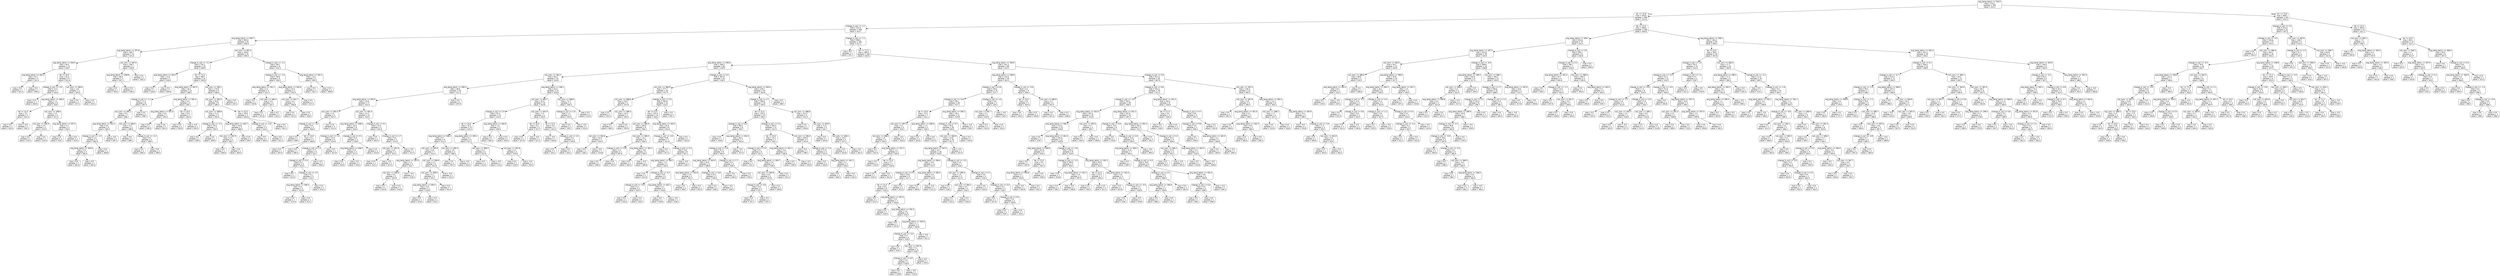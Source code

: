 digraph Tree {
node [shape=box, style="rounded", color="black", fontname=helvetica] ;
edge [fontname=helvetica] ;
0 [label="avg_temp_kelvin <= 304.5\nmse = 370.1\nsamples = 355\nvalue = 314.2"] ;
1 [label="lon <= 73.8\nmse = 334.8\nsamples = 309\nvalue = 311.8"] ;
0 -> 1 [labeldistance=2.5, labelangle=45, headlabel="True"] ;
2 [label="change_in_co2 <= -1.1\nmse = 312.4\nsamples = 209\nvalue = 314.7"] ;
1 -> 2 ;
3 [label="avg_temp_kelvin <= 299.7\nmse = 300.4\nsamples = 45\nvalue = 306.4"] ;
2 -> 3 ;
4 [label="avg_temp_kelvin <= 297.8\nmse = 106.7\nsamples = 14\nvalue = 321.6"] ;
3 -> 4 ;
5 [label="avg_temp_kelvin <= 293.2\nmse = 40.4\nsamples = 11\nvalue = 318.7"] ;
4 -> 5 ;
6 [label="avg_temp_kelvin <= 292.2\nmse = 54.7\nsamples = 2\nvalue = 312.3"] ;
5 -> 6 ;
7 [label="mse = 0.0\nsamples = 1\nvalue = 321.4"] ;
6 -> 7 ;
8 [label="mse = 0.0\nsamples = 1\nvalue = 306.3"] ;
6 -> 8 ;
9 [label="lat <= 23.0\nmse = 15.4\nsamples = 9\nvalue = 321.0"] ;
5 -> 9 ;
10 [label="change_in_co2 <= -3.5\nmse = 12.5\nsamples = 7\nvalue = 319.5"] ;
9 -> 10 ;
11 [label="mse = 0.0\nsamples = 1\nvalue = 326.8"] ;
10 -> 11 ;
12 [label="avg_temp_kelvin <= 296.6\nmse = 7.2\nsamples = 6\nvalue = 318.7"] ;
10 -> 12 ;
13 [label="lat <= 21.0\nmse = 3.2\nsamples = 2\nvalue = 321.4"] ;
12 -> 13 ;
14 [label="mse = 0.0\nsamples = 1\nvalue = 324.0"] ;
13 -> 14 ;
15 [label="mse = -0.0\nsamples = 1\nvalue = 320.1"] ;
13 -> 15 ;
16 [label="co2_conc <= 398.0\nmse = 3.5\nsamples = 4\nvalue = 317.3"] ;
12 -> 16 ;
17 [label="co2_conc <= 395.9\nmse = 0.4\nsamples = 2\nvalue = 315.5"] ;
16 -> 17 ;
18 [label="mse = 0.0\nsamples = 1\nvalue = 314.5"] ;
17 -> 18 ;
19 [label="mse = 0.0\nsamples = 1\nvalue = 315.9"] ;
17 -> 19 ;
20 [label="avg_temp_kelvin <= 297.3\nmse = 0.1\nsamples = 2\nvalue = 319.1"] ;
16 -> 20 ;
21 [label="mse = 0.0\nsamples = 1\nvalue = 318.7"] ;
20 -> 21 ;
22 [label="mse = 0.0\nsamples = 1\nvalue = 319.3"] ;
20 -> 22 ;
23 [label="co2_conc <= 396.9\nmse = 1.8\nsamples = 2\nvalue = 324.9"] ;
9 -> 23 ;
24 [label="mse = 0.0\nsamples = 1\nvalue = 327.2"] ;
23 -> 24 ;
25 [label="mse = 0.0\nsamples = 1\nvalue = 324.1"] ;
23 -> 25 ;
26 [label="co2_conc <= 397.0\nmse = 138.7\nsamples = 3\nvalue = 339.9"] ;
4 -> 26 ;
27 [label="avg_temp_kelvin <= 298.8\nmse = 48.0\nsamples = 2\nvalue = 347.2"] ;
26 -> 27 ;
28 [label="mse = 0.0\nsamples = 1\nvalue = 354.2"] ;
27 -> 28 ;
29 [label="mse = 0.0\nsamples = 1\nvalue = 340.3"] ;
27 -> 29 ;
30 [label="mse = 0.0\nsamples = 1\nvalue = 325.3"] ;
26 -> 30 ;
31 [label="co2_conc <= 397.4\nmse = 249.0\nsamples = 31\nvalue = 300.4"] ;
3 -> 31 ;
32 [label="change_in_co2 <= -5.2\nmse = 135.1\nsamples = 23\nvalue = 294.9"] ;
31 -> 32 ;
33 [label="avg_temp_kelvin <= 303.3\nmse = 12.6\nsamples = 2\nvalue = 316.0"] ;
32 -> 33 ;
34 [label="mse = 0.0\nsamples = 1\nvalue = 318.0"] ;
33 -> 34 ;
35 [label="mse = 0.0\nsamples = 1\nvalue = 309.8"] ;
33 -> 35 ;
36 [label="lon <= 71.2\nmse = 98.5\nsamples = 21\nvalue = 292.8"] ;
32 -> 36 ;
37 [label="avg_temp_kelvin <= 301.5\nmse = 16.2\nsamples = 12\nvalue = 289.1"] ;
36 -> 37 ;
38 [label="change_in_co2 <= -1.1\nmse = 17.4\nsamples = 8\nvalue = 287.4"] ;
37 -> 38 ;
39 [label="co2_conc <= 395.1\nmse = 9.5\nsamples = 7\nvalue = 286.7"] ;
38 -> 39 ;
40 [label="avg_temp_kelvin <= 301.1\nmse = 6.0\nsamples = 4\nvalue = 285.0"] ;
39 -> 40 ;
41 [label="change_in_co2 <= -1.5\nmse = 2.4\nsamples = 3\nvalue = 282.9"] ;
40 -> 41 ;
42 [label="avg_temp_kelvin <= 300.9\nmse = 0.0\nsamples = 2\nvalue = 281.6"] ;
41 -> 42 ;
43 [label="mse = 0.0\nsamples = 1\nvalue = 281.6"] ;
42 -> 43 ;
44 [label="mse = 0.0\nsamples = 1\nvalue = 281.6"] ;
42 -> 44 ;
45 [label="mse = 0.0\nsamples = 1\nvalue = 284.8"] ;
41 -> 45 ;
46 [label="mse = -0.0\nsamples = 1\nvalue = 287.2"] ;
40 -> 46 ;
47 [label="co2_conc <= 396.0\nmse = 0.5\nsamples = 3\nvalue = 289.9"] ;
39 -> 47 ;
48 [label="mse = 0.0\nsamples = 1\nvalue = 289.1"] ;
47 -> 48 ;
49 [label="change_in_co2 <= -3.2\nmse = 0.0\nsamples = 2\nvalue = 290.5"] ;
47 -> 49 ;
50 [label="mse = 0.0\nsamples = 1\nvalue = 290.5"] ;
49 -> 50 ;
51 [label="mse = 0.0\nsamples = 1\nvalue = 290.5"] ;
49 -> 51 ;
52 [label="mse = 0.0\nsamples = 1\nvalue = 298.7"] ;
38 -> 52 ;
53 [label="avg_temp_kelvin <= 302.4\nmse = 0.4\nsamples = 4\nvalue = 292.1"] ;
37 -> 53 ;
54 [label="avg_temp_kelvin <= 301.9\nmse = 0.0\nsamples = 2\nvalue = 291.2"] ;
53 -> 54 ;
55 [label="mse = 0.0\nsamples = 1\nvalue = 290.9"] ;
54 -> 55 ;
56 [label="mse = 0.0\nsamples = 1\nvalue = 291.3"] ;
54 -> 56 ;
57 [label="lat <= 23.0\nmse = 0.0\nsamples = 2\nvalue = 292.5"] ;
53 -> 57 ;
58 [label="mse = 0.0\nsamples = 1\nvalue = 292.8"] ;
57 -> 58 ;
59 [label="mse = -0.0\nsamples = 1\nvalue = 292.5"] ;
57 -> 59 ;
60 [label="co2_conc <= 395.1\nmse = 175.9\nsamples = 9\nvalue = 298.9"] ;
36 -> 60 ;
61 [label="co2_conc <= 393.3\nmse = 93.0\nsamples = 8\nvalue = 296.4"] ;
60 -> 61 ;
62 [label="co2_conc <= 389.8\nmse = 71.3\nsamples = 5\nvalue = 291.6"] ;
61 -> 62 ;
63 [label="change_in_co2 <= -1.3\nmse = 24.5\nsamples = 2\nvalue = 304.4"] ;
62 -> 63 ;
64 [label="mse = 0.0\nsamples = 1\nvalue = 299.5"] ;
63 -> 64 ;
65 [label="mse = 0.0\nsamples = 1\nvalue = 309.4"] ;
63 -> 65 ;
66 [label="avg_temp_kelvin <= 302.7\nmse = 24.6\nsamples = 3\nvalue = 288.0"] ;
62 -> 66 ;
67 [label="co2_conc <= 391.9\nmse = 0.3\nsamples = 2\nvalue = 283.7"] ;
66 -> 67 ;
68 [label="mse = 0.0\nsamples = 1\nvalue = 284.6"] ;
67 -> 68 ;
69 [label="mse = 0.0\nsamples = 1\nvalue = 283.4"] ;
67 -> 69 ;
70 [label="mse = 0.0\nsamples = 1\nvalue = 293.7"] ;
66 -> 70 ;
71 [label="lat <= 22.0\nmse = 19.9\nsamples = 3\nvalue = 304.8"] ;
61 -> 71 ;
72 [label="change_in_co2 <= -2.6\nmse = 1.1\nsamples = 2\nvalue = 310.2"] ;
71 -> 72 ;
73 [label="mse = 0.0\nsamples = 1\nvalue = 309.2"] ;
72 -> 73 ;
74 [label="mse = 0.0\nsamples = 1\nvalue = 311.3"] ;
72 -> 74 ;
75 [label="mse = 0.0\nsamples = 1\nvalue = 301.2"] ;
71 -> 75 ;
76 [label="mse = 0.0\nsamples = 1\nvalue = 334.2"] ;
60 -> 76 ;
77 [label="change_in_co2 <= -1.3\nmse = 99.1\nsamples = 8\nvalue = 322.4"] ;
31 -> 77 ;
78 [label="change_in_co2 <= -1.6\nmse = 38.9\nsamples = 6\nvalue = 326.2"] ;
77 -> 78 ;
79 [label="avg_temp_kelvin <= 301.1\nmse = 2.3\nsamples = 3\nvalue = 321.5"] ;
78 -> 79 ;
80 [label="mse = 0.0\nsamples = 1\nvalue = 319.8"] ;
79 -> 80 ;
81 [label="co2_conc <= 399.2\nmse = 0.4\nsamples = 2\nvalue = 322.7"] ;
79 -> 81 ;
82 [label="mse = 0.0\nsamples = 1\nvalue = 321.8"] ;
81 -> 82 ;
83 [label="mse = 0.0\nsamples = 1\nvalue = 323.1"] ;
81 -> 83 ;
84 [label="avg_temp_kelvin <= 302.8\nmse = 23.4\nsamples = 3\nvalue = 332.0"] ;
78 -> 84 ;
85 [label="co2_conc <= 401.7\nmse = 0.3\nsamples = 2\nvalue = 336.8"] ;
84 -> 85 ;
86 [label="mse = 0.0\nsamples = 1\nvalue = 337.4"] ;
85 -> 86 ;
87 [label="mse = 0.0\nsamples = 1\nvalue = 336.2"] ;
85 -> 87 ;
88 [label="mse = 0.0\nsamples = 1\nvalue = 327.2"] ;
84 -> 88 ;
89 [label="avg_temp_kelvin <= 302.3\nmse = 13.2\nsamples = 2\nvalue = 305.3"] ;
77 -> 89 ;
90 [label="mse = 0.0\nsamples = 1\nvalue = 301.7"] ;
89 -> 90 ;
91 [label="mse = 0.0\nsamples = 1\nvalue = 308.9"] ;
89 -> 91 ;
92 [label="change_in_co2 <= -1.1\nmse = 289.2\nsamples = 164\nvalue = 317.2"] ;
2 -> 92 ;
93 [label="mse = 0.0\nsamples = 1\nvalue = 341.7"] ;
92 -> 93 ;
94 [label="lon <= 71.2\nmse = 285.3\nsamples = 163\nvalue = 316.9"] ;
92 -> 94 ;
95 [label="avg_temp_kelvin <= 299.6\nmse = 206.3\nsamples = 83\nvalue = 319.9"] ;
94 -> 95 ;
96 [label="co2_conc <= 393.2\nmse = 60.2\nsamples = 41\nvalue = 314.6"] ;
95 -> 96 ;
97 [label="avg_temp_kelvin <= 299.4\nmse = 38.9\nsamples = 18\nvalue = 311.3"] ;
96 -> 97 ;
98 [label="avg_temp_kelvin <= 293.9\nmse = 25.9\nsamples = 17\nvalue = 312.4"] ;
97 -> 98 ;
99 [label="co2_conc <= 392.4\nmse = 2.4\nsamples = 4\nvalue = 307.5"] ;
98 -> 99 ;
100 [label="change_in_co2 <= -0.2\nmse = 0.4\nsamples = 3\nvalue = 306.9"] ;
99 -> 100 ;
101 [label="mse = 0.0\nsamples = 1\nvalue = 308.1"] ;
100 -> 101 ;
102 [label="lat <= 23.0\nmse = 0.1\nsamples = 2\nvalue = 306.6"] ;
100 -> 102 ;
103 [label="mse = 0.0\nsamples = 1\nvalue = 307.0"] ;
102 -> 103 ;
104 [label="mse = 0.0\nsamples = 1\nvalue = 306.3"] ;
102 -> 104 ;
105 [label="mse = 0.0\nsamples = 1\nvalue = 311.0"] ;
99 -> 105 ;
106 [label="co2_conc <= 391.0\nmse = 21.2\nsamples = 13\nvalue = 314.5"] ;
98 -> 106 ;
107 [label="avg_temp_kelvin <= 298.0\nmse = 16.4\nsamples = 9\nvalue = 316.0"] ;
106 -> 107 ;
108 [label="change_in_co2 <= 1.4\nmse = 13.4\nsamples = 6\nvalue = 314.0"] ;
107 -> 108 ;
109 [label="change_in_co2 <= 1.2\nmse = 3.7\nsamples = 5\nvalue = 312.7"] ;
108 -> 109 ;
110 [label="change_in_co2 <= 0.4\nmse = 0.1\nsamples = 4\nvalue = 313.5"] ;
109 -> 110 ;
111 [label="mse = 0.0\nsamples = 1\nvalue = 313.0"] ;
110 -> 111 ;
112 [label="change_in_co2 <= 1.0\nmse = 0.1\nsamples = 3\nvalue = 313.7"] ;
110 -> 112 ;
113 [label="avg_temp_kelvin <= 296.5\nmse = 0.0\nsamples = 2\nvalue = 313.8"] ;
112 -> 113 ;
114 [label="mse = 0.0\nsamples = 1\nvalue = 313.9"] ;
113 -> 114 ;
115 [label="mse = 0.0\nsamples = 1\nvalue = 313.7"] ;
113 -> 115 ;
116 [label="mse = 0.0\nsamples = 1\nvalue = 313.2"] ;
112 -> 116 ;
117 [label="mse = -0.0\nsamples = 1\nvalue = 308.4"] ;
109 -> 117 ;
118 [label="mse = 0.0\nsamples = 1\nvalue = 321.8"] ;
108 -> 118 ;
119 [label="change_in_co2 <= 0.1\nmse = 6.9\nsamples = 3\nvalue = 318.8"] ;
107 -> 119 ;
120 [label="avg_temp_kelvin <= 298.5\nmse = 0.5\nsamples = 2\nvalue = 317.5"] ;
119 -> 120 ;
121 [label="mse = 0.0\nsamples = 1\nvalue = 316.8"] ;
120 -> 121 ;
122 [label="mse = 0.0\nsamples = 1\nvalue = 318.3"] ;
120 -> 122 ;
123 [label="mse = 0.0\nsamples = 1\nvalue = 323.9"] ;
119 -> 123 ;
124 [label="change_in_co2 <= 0.1\nmse = 14.4\nsamples = 4\nvalue = 310.9"] ;
106 -> 124 ;
125 [label="mse = 0.0\nsamples = 1\nvalue = 303.4"] ;
124 -> 125 ;
126 [label="change_in_co2 <= 1.7\nmse = 0.6\nsamples = 3\nvalue = 312.8"] ;
124 -> 126 ;
127 [label="co2_conc <= 391.8\nmse = 0.0\nsamples = 2\nvalue = 313.2"] ;
126 -> 127 ;
128 [label="mse = 0.0\nsamples = 1\nvalue = 313.1"] ;
127 -> 128 ;
129 [label="mse = -0.0\nsamples = 1\nvalue = 313.4"] ;
127 -> 129 ;
130 [label="mse = -0.0\nsamples = 1\nvalue = 311.5"] ;
126 -> 130 ;
131 [label="mse = 0.0\nsamples = 1\nvalue = 297.9"] ;
97 -> 131 ;
132 [label="avg_temp_kelvin <= 299.1\nmse = 62.5\nsamples = 23\nvalue = 316.8"] ;
96 -> 132 ;
133 [label="co2_conc <= 400.7\nmse = 30.3\nsamples = 20\nvalue = 314.8"] ;
132 -> 133 ;
134 [label="change_in_co2 <= 2.4\nmse = 24.3\nsamples = 15\nvalue = 313.0"] ;
133 -> 134 ;
135 [label="lat <= 23.0\nmse = 15.3\nsamples = 13\nvalue = 314.2"] ;
134 -> 135 ;
136 [label="avg_temp_kelvin <= 298.3\nmse = 9.7\nsamples = 9\nvalue = 312.3"] ;
135 -> 136 ;
137 [label="co2_conc <= 395.9\nmse = 6.6\nsamples = 7\nvalue = 313.4"] ;
136 -> 137 ;
138 [label="avg_temp_kelvin <= 297.0\nmse = 2.1\nsamples = 3\nvalue = 315.7"] ;
137 -> 138 ;
139 [label="co2_conc <= 395.6\nmse = 0.0\nsamples = 2\nvalue = 314.9"] ;
138 -> 139 ;
140 [label="mse = 0.0\nsamples = 1\nvalue = 314.9"] ;
139 -> 140 ;
141 [label="mse = 0.0\nsamples = 1\nvalue = 314.8"] ;
139 -> 141 ;
142 [label="mse = -0.0\nsamples = 1\nvalue = 318.2"] ;
138 -> 142 ;
143 [label="co2_conc <= 399.6\nmse = 4.3\nsamples = 4\nvalue = 312.0"] ;
137 -> 143 ;
144 [label="co2_conc <= 399.4\nmse = 0.1\nsamples = 3\nvalue = 310.7"] ;
143 -> 144 ;
145 [label="avg_temp_kelvin <= 294.2\nmse = 0.0\nsamples = 2\nvalue = 310.6"] ;
144 -> 145 ;
146 [label="mse = 0.0\nsamples = 1\nvalue = 310.4"] ;
145 -> 146 ;
147 [label="mse = 0.0\nsamples = 1\nvalue = 310.7"] ;
145 -> 147 ;
148 [label="mse = 0.0\nsamples = 1\nvalue = 311.4"] ;
144 -> 148 ;
149 [label="mse = -0.0\nsamples = 1\nvalue = 315.3"] ;
143 -> 149 ;
150 [label="co2_conc <= 395.4\nmse = 1.6\nsamples = 2\nvalue = 308.4"] ;
136 -> 150 ;
151 [label="mse = 0.0\nsamples = 1\nvalue = 307.5"] ;
150 -> 151 ;
152 [label="mse = -0.0\nsamples = 1\nvalue = 310.2"] ;
150 -> 152 ;
153 [label="avg_temp_kelvin <= 295.1\nmse = 9.1\nsamples = 4\nvalue = 317.2"] ;
135 -> 153 ;
154 [label="co2_conc <= 398.3\nmse = 0.1\nsamples = 2\nvalue = 313.9"] ;
153 -> 154 ;
155 [label="mse = 0.0\nsamples = 1\nvalue = 313.5"] ;
154 -> 155 ;
156 [label="mse = -0.0\nsamples = 1\nvalue = 314.2"] ;
154 -> 156 ;
157 [label="co2_conc <= 397.8\nmse = 0.1\nsamples = 2\nvalue = 319.9"] ;
153 -> 157 ;
158 [label="mse = 0.0\nsamples = 1\nvalue = 319.6"] ;
157 -> 158 ;
159 [label="mse = -0.0\nsamples = 1\nvalue = 320.3"] ;
157 -> 159 ;
160 [label="avg_temp_kelvin <= 294.8\nmse = 1.0\nsamples = 2\nvalue = 304.0"] ;
134 -> 160 ;
161 [label="mse = 0.0\nsamples = 1\nvalue = 305.4"] ;
160 -> 161 ;
162 [label="mse = 0.0\nsamples = 1\nvalue = 303.3"] ;
160 -> 162 ;
163 [label="co2_conc <= 401.9\nmse = 7.3\nsamples = 5\nvalue = 320.5"] ;
133 -> 163 ;
164 [label="lat <= 22.0\nmse = 0.1\nsamples = 2\nvalue = 317.7"] ;
163 -> 164 ;
165 [label="mse = 0.0\nsamples = 1\nvalue = 317.9"] ;
164 -> 165 ;
166 [label="mse = -0.0\nsamples = 1\nvalue = 317.2"] ;
164 -> 166 ;
167 [label="lat <= 21.0\nmse = 4.0\nsamples = 3\nvalue = 322.2"] ;
163 -> 167 ;
168 [label="mse = -0.0\nsamples = 1\nvalue = 320.6"] ;
167 -> 168 ;
169 [label="change_in_co2 <= 3.4\nmse = 0.3\nsamples = 2\nvalue = 324.6"] ;
167 -> 169 ;
170 [label="mse = 0.0\nsamples = 1\nvalue = 325.1"] ;
169 -> 170 ;
171 [label="mse = 0.0\nsamples = 1\nvalue = 324.1"] ;
169 -> 171 ;
172 [label="co2_conc <= 398.6\nmse = 71.7\nsamples = 3\nvalue = 330.3"] ;
132 -> 172 ;
173 [label="change_in_co2 <= 1.6\nmse = 1.3\nsamples = 2\nvalue = 334.5"] ;
172 -> 173 ;
174 [label="mse = 0.0\nsamples = 1\nvalue = 335.7"] ;
173 -> 174 ;
175 [label="mse = -0.0\nsamples = 1\nvalue = 333.4"] ;
173 -> 175 ;
176 [label="mse = 0.0\nsamples = 1\nvalue = 313.5"] ;
172 -> 176 ;
177 [label="change_in_co2 <= 0.4\nmse = 307.9\nsamples = 42\nvalue = 326.2"] ;
95 -> 177 ;
178 [label="co2_conc <= 389.9\nmse = 277.7\nsamples = 18\nvalue = 317.4"] ;
177 -> 178 ;
179 [label="co2_conc <= 388.8\nmse = 216.7\nsamples = 3\nvalue = 337.8"] ;
178 -> 179 ;
180 [label="mse = 0.0\nsamples = 1\nvalue = 323.3"] ;
179 -> 180 ;
181 [label="co2_conc <= 389.3\nmse = 10.3\nsamples = 2\nvalue = 352.4"] ;
179 -> 181 ;
182 [label="mse = 0.0\nsamples = 1\nvalue = 349.2"] ;
181 -> 182 ;
183 [label="mse = 0.0\nsamples = 1\nvalue = 355.6"] ;
181 -> 183 ;
184 [label="change_in_co2 <= 0.3\nmse = 183.9\nsamples = 15\nvalue = 313.1"] ;
178 -> 184 ;
185 [label="lat <= 21.0\nmse = 121.0\nsamples = 14\nvalue = 316.1"] ;
184 -> 185 ;
186 [label="co2_conc <= 394.9\nmse = 100.0\nsamples = 6\nvalue = 306.2"] ;
185 -> 186 ;
187 [label="co2_conc <= 392.6\nmse = 32.0\nsamples = 2\nvalue = 320.4"] ;
186 -> 187 ;
188 [label="mse = 0.0\nsamples = 1\nvalue = 326.1"] ;
187 -> 188 ;
189 [label="mse = -0.0\nsamples = 1\nvalue = 314.8"] ;
187 -> 189 ;
190 [label="co2_conc <= 396.0\nmse = 14.1\nsamples = 4\nvalue = 300.5"] ;
186 -> 190 ;
191 [label="change_in_co2 <= -0.8\nmse = 1.4\nsamples = 2\nvalue = 297.8"] ;
190 -> 191 ;
192 [label="mse = 0.0\nsamples = 1\nvalue = 299.4"] ;
191 -> 192 ;
193 [label="mse = 0.0\nsamples = 1\nvalue = 297.0"] ;
191 -> 193 ;
194 [label="avg_temp_kelvin <= 301.1\nmse = 4.8\nsamples = 2\nvalue = 304.7"] ;
190 -> 194 ;
195 [label="mse = 0.0\nsamples = 1\nvalue = 302.5"] ;
194 -> 195 ;
196 [label="mse = -0.0\nsamples = 1\nvalue = 306.8"] ;
194 -> 196 ;
197 [label="avg_temp_kelvin <= 303.2\nmse = 20.4\nsamples = 8\nvalue = 323.0"] ;
185 -> 197 ;
198 [label="change_in_co2 <= -0.9\nmse = 8.8\nsamples = 7\nvalue = 321.8"] ;
197 -> 198 ;
199 [label="mse = 0.0\nsamples = 1\nvalue = 327.2"] ;
198 -> 199 ;
200 [label="change_in_co2 <= 0.1\nmse = 5.8\nsamples = 6\nvalue = 321.1"] ;
198 -> 200 ;
201 [label="avg_temp_kelvin <= 300.1\nmse = 1.5\nsamples = 5\nvalue = 320.3"] ;
200 -> 201 ;
202 [label="mse = 0.0\nsamples = 1\nvalue = 321.8"] ;
201 -> 202 ;
203 [label="change_in_co2 <= -0.7\nmse = 0.8\nsamples = 4\nvalue = 319.7"] ;
201 -> 203 ;
204 [label="change_in_co2 <= -0.9\nmse = 0.1\nsamples = 2\nvalue = 320.4"] ;
203 -> 204 ;
205 [label="mse = 0.0\nsamples = 1\nvalue = 320.2"] ;
204 -> 205 ;
206 [label="mse = 0.0\nsamples = 1\nvalue = 320.7"] ;
204 -> 206 ;
207 [label="avg_temp_kelvin <= 302.1\nmse = 0.1\nsamples = 2\nvalue = 318.6"] ;
203 -> 207 ;
208 [label="mse = 0.0\nsamples = 1\nvalue = 318.9"] ;
207 -> 208 ;
209 [label="mse = -0.0\nsamples = 1\nvalue = 318.3"] ;
207 -> 209 ;
210 [label="mse = -0.0\nsamples = 1\nvalue = 326.7"] ;
200 -> 210 ;
211 [label="mse = 0.0\nsamples = 1\nvalue = 333.6"] ;
197 -> 211 ;
212 [label="mse = 0.0\nsamples = 1\nvalue = 287.7"] ;
184 -> 212 ;
213 [label="avg_temp_kelvin <= 304.4\nmse = 228.7\nsamples = 24\nvalue = 332.8"] ;
177 -> 213 ;
214 [label="change_in_co2 <= 3.7\nmse = 169.3\nsamples = 23\nvalue = 334.3"] ;
213 -> 214 ;
215 [label="lat <= 21.0\nmse = 122.5\nsamples = 19\nvalue = 336.1"] ;
214 -> 215 ;
216 [label="change_in_co2 <= 0.5\nmse = 98.4\nsamples = 8\nvalue = 340.7"] ;
215 -> 216 ;
217 [label="mse = 0.0\nsamples = 1\nvalue = 318.0"] ;
216 -> 217 ;
218 [label="avg_temp_kelvin <= 302.4\nmse = 60.1\nsamples = 7\nvalue = 342.6"] ;
216 -> 218 ;
219 [label="change_in_co2 <= 1.9\nmse = 41.3\nsamples = 6\nvalue = 344.0"] ;
218 -> 219 ;
220 [label="avg_temp_kelvin <= 301.9\nmse = 20.0\nsamples = 4\nvalue = 348.8"] ;
219 -> 220 ;
221 [label="avg_temp_kelvin <= 301.8\nmse = 2.0\nsamples = 2\nvalue = 351.1"] ;
220 -> 221 ;
222 [label="mse = 0.0\nsamples = 1\nvalue = 349.7"] ;
221 -> 222 ;
223 [label="mse = 0.0\nsamples = 1\nvalue = 352.5"] ;
221 -> 223 ;
224 [label="change_in_co2 <= 0.6\nmse = 24.1\nsamples = 2\nvalue = 344.2"] ;
220 -> 224 ;
225 [label="mse = 0.0\nsamples = 1\nvalue = 349.1"] ;
224 -> 225 ;
226 [label="mse = -0.0\nsamples = 1\nvalue = 339.3"] ;
224 -> 226 ;
227 [label="change_in_co2 <= 2.7\nmse = 6.3\nsamples = 2\nvalue = 338.3"] ;
219 -> 227 ;
228 [label="mse = 0.0\nsamples = 1\nvalue = 340.3"] ;
227 -> 228 ;
229 [label="mse = 0.0\nsamples = 1\nvalue = 335.2"] ;
227 -> 229 ;
230 [label="mse = -0.0\nsamples = 1\nvalue = 327.0"] ;
218 -> 230 ;
231 [label="change_in_co2 <= 1.2\nmse = 104.3\nsamples = 11\nvalue = 331.5"] ;
215 -> 231 ;
232 [label="lat <= 23.0\nmse = 15.1\nsamples = 7\nvalue = 335.1"] ;
231 -> 232 ;
233 [label="change_in_co2 <= 0.4\nmse = 9.1\nsamples = 5\nvalue = 337.3"] ;
232 -> 233 ;
234 [label="mse = 0.0\nsamples = 1\nvalue = 331.2"] ;
233 -> 234 ;
235 [label="avg_temp_kelvin <= 303.7\nmse = 2.0\nsamples = 4\nvalue = 338.5"] ;
233 -> 235 ;
236 [label="co2_conc <= 394.8\nmse = 0.0\nsamples = 3\nvalue = 337.8"] ;
235 -> 236 ;
237 [label="change_in_co2 <= 0.6\nmse = 0.0\nsamples = 2\nvalue = 337.7"] ;
236 -> 237 ;
238 [label="mse = 0.0\nsamples = 1\nvalue = 337.7"] ;
237 -> 238 ;
239 [label="mse = 0.0\nsamples = 1\nvalue = 337.7"] ;
237 -> 239 ;
240 [label="mse = 0.0\nsamples = 1\nvalue = 338.0"] ;
236 -> 240 ;
241 [label="mse = 0.0\nsamples = 1\nvalue = 341.3"] ;
235 -> 241 ;
242 [label="avg_temp_kelvin <= 301.1\nmse = 0.0\nsamples = 2\nvalue = 330.9"] ;
232 -> 242 ;
243 [label="mse = 0.0\nsamples = 1\nvalue = 330.9"] ;
242 -> 243 ;
244 [label="mse = -0.0\nsamples = 1\nvalue = 330.9"] ;
242 -> 244 ;
245 [label="co2_conc <= 396.4\nmse = 209.5\nsamples = 4\nvalue = 323.4"] ;
231 -> 245 ;
246 [label="mse = 0.0\nsamples = 1\nvalue = 299.1"] ;
245 -> 246 ;
247 [label="change_in_co2 <= 1.6\nmse = 17.9\nsamples = 3\nvalue = 331.5"] ;
245 -> 247 ;
248 [label="mse = 0.0\nsamples = 1\nvalue = 326.0"] ;
247 -> 248 ;
249 [label="avg_temp_kelvin <= 301.2\nmse = 4.1\nsamples = 2\nvalue = 334.2"] ;
247 -> 249 ;
250 [label="mse = 0.0\nsamples = 1\nvalue = 336.3"] ;
249 -> 250 ;
251 [label="mse = 0.0\nsamples = 1\nvalue = 332.2"] ;
249 -> 251 ;
252 [label="co2_conc <= 398.8\nmse = 312.3\nsamples = 4\nvalue = 322.5"] ;
214 -> 252 ;
253 [label="mse = 0.0\nsamples = 1\nvalue = 294.6"] ;
252 -> 253 ;
254 [label="co2_conc <= 403.5\nmse = 71.6\nsamples = 3\nvalue = 331.7"] ;
252 -> 254 ;
255 [label="mse = 0.0\nsamples = 1\nvalue = 320.9"] ;
254 -> 255 ;
256 [label="co2_conc <= 408.1\nmse = 19.0\nsamples = 2\nvalue = 337.2"] ;
254 -> 256 ;
257 [label="mse = 0.0\nsamples = 1\nvalue = 332.8"] ;
256 -> 257 ;
258 [label="mse = 0.0\nsamples = 1\nvalue = 341.5"] ;
256 -> 258 ;
259 [label="mse = 0.0\nsamples = 1\nvalue = 288.7"] ;
213 -> 259 ;
260 [label="avg_temp_kelvin <= 300.0\nmse = 341.3\nsamples = 80\nvalue = 314.1"] ;
94 -> 260 ;
261 [label="avg_temp_kelvin <= 299.6\nmse = 134.5\nsamples = 35\nvalue = 322.2"] ;
260 -> 261 ;
262 [label="change_in_co2 <= 0.8\nmse = 29.6\nsamples = 31\nvalue = 317.7"] ;
261 -> 262 ;
263 [label="change_in_co2 <= -0.8\nmse = 28.1\nsamples = 28\nvalue = 317.1"] ;
262 -> 263 ;
264 [label="lat <= 23.0\nmse = 13.1\nsamples = 7\nvalue = 321.1"] ;
263 -> 264 ;
265 [label="co2_conc <= 397.3\nmse = 4.1\nsamples = 5\nvalue = 319.1"] ;
264 -> 265 ;
266 [label="co2_conc <= 388.2\nmse = 1.9\nsamples = 4\nvalue = 320.5"] ;
265 -> 266 ;
267 [label="mse = 0.0\nsamples = 1\nvalue = 322.4"] ;
266 -> 267 ;
268 [label="avg_temp_kelvin <= 297.2\nmse = 1.2\nsamples = 3\nvalue = 320.0"] ;
266 -> 268 ;
269 [label="mse = 0.0\nsamples = 1\nvalue = 319.4"] ;
268 -> 269 ;
270 [label="lat <= 21.0\nmse = 1.7\nsamples = 2\nvalue = 320.6"] ;
268 -> 270 ;
271 [label="mse = 0.0\nsamples = 1\nvalue = 319.3"] ;
270 -> 271 ;
272 [label="mse = 0.0\nsamples = 1\nvalue = 321.9"] ;
270 -> 272 ;
273 [label="mse = -0.0\nsamples = 1\nvalue = 316.9"] ;
265 -> 273 ;
274 [label="avg_temp_kelvin <= 298.9\nmse = 1.3\nsamples = 2\nvalue = 326.2"] ;
264 -> 274 ;
275 [label="mse = 0.0\nsamples = 1\nvalue = 324.6"] ;
274 -> 275 ;
276 [label="mse = 0.0\nsamples = 1\nvalue = 327.0"] ;
274 -> 276 ;
277 [label="avg_temp_kelvin <= 299.2\nmse = 26.1\nsamples = 21\nvalue = 315.8"] ;
263 -> 277 ;
278 [label="change_in_co2 <= 0.7\nmse = 16.0\nsamples = 20\nvalue = 316.6"] ;
277 -> 278 ;
279 [label="co2_conc <= 400.6\nmse = 13.8\nsamples = 19\nvalue = 317.3"] ;
278 -> 279 ;
280 [label="avg_temp_kelvin <= 297.0\nmse = 10.7\nsamples = 18\nvalue = 316.9"] ;
279 -> 280 ;
281 [label="avg_temp_kelvin <= 296.4\nmse = 15.5\nsamples = 11\nvalue = 315.7"] ;
280 -> 281 ;
282 [label="change_in_co2 <= 0.4\nmse = 10.6\nsamples = 9\nvalue = 317.1"] ;
281 -> 282 ;
283 [label="lat <= 21.0\nmse = 6.0\nsamples = 8\nvalue = 318.2"] ;
282 -> 283 ;
284 [label="mse = 0.0\nsamples = 1\nvalue = 313.3"] ;
283 -> 284 ;
285 [label="avg_temp_kelvin <= 291.0\nmse = 3.4\nsamples = 7\nvalue = 318.8"] ;
283 -> 285 ;
286 [label="mse = 0.0\nsamples = 1\nvalue = 316.0"] ;
285 -> 286 ;
287 [label="avg_temp_kelvin <= 292.4\nmse = 2.6\nsamples = 6\nvalue = 319.2"] ;
285 -> 287 ;
288 [label="mse = 0.0\nsamples = 1\nvalue = 321.8"] ;
287 -> 288 ;
289 [label="avg_temp_kelvin <= 295.8\nmse = 1.7\nsamples = 5\nvalue = 318.8"] ;
287 -> 289 ;
290 [label="change_in_co2 <= -0.4\nmse = 0.7\nsamples = 4\nvalue = 318.3"] ;
289 -> 290 ;
291 [label="mse = 0.0\nsamples = 1\nvalue = 316.7"] ;
290 -> 291 ;
292 [label="co2_conc <= 397.8\nmse = 0.1\nsamples = 3\nvalue = 318.7"] ;
290 -> 292 ;
293 [label="change_in_co2 <= 0.0\nmse = 0.0\nsamples = 2\nvalue = 318.5"] ;
292 -> 293 ;
294 [label="mse = 0.0\nsamples = 1\nvalue = 318.6"] ;
293 -> 294 ;
295 [label="mse = -0.0\nsamples = 1\nvalue = 318.3"] ;
293 -> 295 ;
296 [label="mse = 0.0\nsamples = 1\nvalue = 319.2"] ;
292 -> 296 ;
297 [label="mse = -0.0\nsamples = 1\nvalue = 321.2"] ;
289 -> 297 ;
298 [label="mse = 0.0\nsamples = 1\nvalue = 312.0"] ;
282 -> 298 ;
299 [label="avg_temp_kelvin <= 296.5\nmse = 0.5\nsamples = 2\nvalue = 310.6"] ;
281 -> 299 ;
300 [label="mse = 0.0\nsamples = 1\nvalue = 309.6"] ;
299 -> 300 ;
301 [label="mse = -0.0\nsamples = 1\nvalue = 311.0"] ;
299 -> 301 ;
302 [label="change_in_co2 <= -0.2\nmse = 2.0\nsamples = 7\nvalue = 318.2"] ;
280 -> 302 ;
303 [label="co2_conc <= 390.4\nmse = 1.0\nsamples = 3\nvalue = 317.0"] ;
302 -> 303 ;
304 [label="mse = 0.0\nsamples = 1\nvalue = 318.2"] ;
303 -> 304 ;
305 [label="co2_conc <= 394.2\nmse = 0.5\nsamples = 2\nvalue = 316.5"] ;
303 -> 305 ;
306 [label="mse = 0.0\nsamples = 1\nvalue = 315.2"] ;
305 -> 306 ;
307 [label="mse = 0.0\nsamples = 1\nvalue = 316.9"] ;
305 -> 307 ;
308 [label="change_in_co2 <= 0.1\nmse = 0.6\nsamples = 4\nvalue = 319.3"] ;
302 -> 308 ;
309 [label="mse = 0.0\nsamples = 1\nvalue = 320.0"] ;
308 -> 309 ;
310 [label="change_in_co2 <= 0.4\nmse = 0.2\nsamples = 3\nvalue = 318.7"] ;
308 -> 310 ;
311 [label="mse = 0.0\nsamples = 1\nvalue = 317.8"] ;
310 -> 311 ;
312 [label="change_in_co2 <= 0.5\nmse = 0.0\nsamples = 2\nvalue = 318.9"] ;
310 -> 312 ;
313 [label="mse = 0.0\nsamples = 1\nvalue = 318.7"] ;
312 -> 313 ;
314 [label="mse = 0.0\nsamples = 1\nvalue = 319.1"] ;
312 -> 314 ;
315 [label="mse = -0.0\nsamples = 1\nvalue = 327.0"] ;
279 -> 315 ;
316 [label="mse = 0.0\nsamples = 1\nvalue = 310.9"] ;
278 -> 316 ;
317 [label="mse = -0.0\nsamples = 1\nvalue = 302.7"] ;
277 -> 317 ;
318 [label="change_in_co2 <= 1.0\nmse = 0.9\nsamples = 3\nvalue = 324.1"] ;
262 -> 318 ;
319 [label="co2_conc <= 391.7\nmse = 0.1\nsamples = 2\nvalue = 323.6"] ;
318 -> 319 ;
320 [label="mse = 0.0\nsamples = 1\nvalue = 323.4"] ;
319 -> 320 ;
321 [label="mse = 0.0\nsamples = 1\nvalue = 324.1"] ;
319 -> 321 ;
322 [label="mse = -0.0\nsamples = 1\nvalue = 325.7"] ;
318 -> 322 ;
323 [label="change_in_co2 <= -0.9\nmse = 4.2\nsamples = 4\nvalue = 346.3"] ;
261 -> 323 ;
324 [label="lat <= 23.0\nmse = 4.0\nsamples = 2\nvalue = 344.0"] ;
323 -> 324 ;
325 [label="mse = 0.0\nsamples = 1\nvalue = 342.5"] ;
324 -> 325 ;
326 [label="mse = 0.0\nsamples = 1\nvalue = 346.8"] ;
324 -> 326 ;
327 [label="co2_conc <= 389.9\nmse = 0.1\nsamples = 2\nvalue = 347.5"] ;
323 -> 327 ;
328 [label="mse = 0.0\nsamples = 1\nvalue = 347.3"] ;
327 -> 328 ;
329 [label="mse = 0.0\nsamples = 1\nvalue = 348.0"] ;
327 -> 329 ;
330 [label="change_in_co2 <= 0.9\nmse = 411.4\nsamples = 45\nvalue = 307.9"] ;
260 -> 330 ;
331 [label="change_in_co2 <= 0.6\nmse = 431.5\nsamples = 35\nvalue = 311.3"] ;
330 -> 331 ;
332 [label="change_in_co2 <= -0.0\nmse = 333.1\nsamples = 29\nvalue = 306.4"] ;
331 -> 332 ;
333 [label="avg_temp_kelvin <= 302.6\nmse = 307.2\nsamples = 15\nvalue = 314.9"] ;
332 -> 333 ;
334 [label="avg_temp_kelvin <= 300.3\nmse = 272.2\nsamples = 13\nvalue = 318.8"] ;
333 -> 334 ;
335 [label="mse = 0.0\nsamples = 1\nvalue = 278.7"] ;
334 -> 335 ;
336 [label="avg_temp_kelvin <= 301.0\nmse = 201.6\nsamples = 12\nvalue = 320.8"] ;
334 -> 336 ;
337 [label="avg_temp_kelvin <= 300.6\nmse = 61.6\nsamples = 4\nvalue = 335.2"] ;
336 -> 337 ;
338 [label="mse = 0.0\nsamples = 1\nvalue = 325.9"] ;
337 -> 338 ;
339 [label="lat <= 21.0\nmse = 4.9\nsamples = 3\nvalue = 341.5"] ;
337 -> 339 ;
340 [label="avg_temp_kelvin <= 300.8\nmse = 0.7\nsamples = 2\nvalue = 343.0"] ;
339 -> 340 ;
341 [label="mse = 0.0\nsamples = 1\nvalue = 343.8"] ;
340 -> 341 ;
342 [label="mse = 0.0\nsamples = 1\nvalue = 342.1"] ;
340 -> 342 ;
343 [label="mse = 0.0\nsamples = 1\nvalue = 338.5"] ;
339 -> 343 ;
344 [label="change_in_co2 <= -0.8\nmse = 155.3\nsamples = 8\nvalue = 316.0"] ;
336 -> 344 ;
345 [label="change_in_co2 <= -1.0\nmse = 108.9\nsamples = 3\nvalue = 305.2"] ;
344 -> 345 ;
346 [label="mse = 0.0\nsamples = 1\nvalue = 319.8"] ;
345 -> 346 ;
347 [label="avg_temp_kelvin <= 301.2\nmse = 3.4\nsamples = 2\nvalue = 297.9"] ;
345 -> 347 ;
348 [label="mse = 0.0\nsamples = 1\nvalue = 294.7"] ;
347 -> 348 ;
349 [label="mse = -0.0\nsamples = 1\nvalue = 298.9"] ;
347 -> 349 ;
350 [label="avg_temp_kelvin <= 301.2\nmse = 56.9\nsamples = 5\nvalue = 323.2"] ;
344 -> 350 ;
351 [label="lat <= 21.0\nmse = 172.7\nsamples = 2\nvalue = 330.3"] ;
350 -> 351 ;
352 [label="mse = 0.0\nsamples = 1\nvalue = 343.5"] ;
351 -> 352 ;
353 [label="mse = 0.0\nsamples = 1\nvalue = 317.2"] ;
351 -> 353 ;
354 [label="avg_temp_kelvin <= 301.6\nmse = 4.9\nsamples = 3\nvalue = 321.1"] ;
350 -> 354 ;
355 [label="mse = 0.0\nsamples = 1\nvalue = 322.8"] ;
354 -> 355 ;
356 [label="change_in_co2 <= -0.4\nmse = 2.3\nsamples = 2\nvalue = 318.8"] ;
354 -> 356 ;
357 [label="mse = 0.0\nsamples = 1\nvalue = 316.7"] ;
356 -> 357 ;
358 [label="mse = 0.0\nsamples = 1\nvalue = 319.9"] ;
356 -> 358 ;
359 [label="co2_conc <= 397.6\nmse = 4.7\nsamples = 2\nvalue = 294.7"] ;
333 -> 359 ;
360 [label="mse = 0.0\nsamples = 1\nvalue = 292.5"] ;
359 -> 360 ;
361 [label="mse = 0.0\nsamples = 1\nvalue = 296.9"] ;
359 -> 361 ;
362 [label="avg_temp_kelvin <= 301.2\nmse = 197.6\nsamples = 14\nvalue = 297.2"] ;
332 -> 362 ;
363 [label="change_in_co2 <= 0.0\nmse = 74.4\nsamples = 9\nvalue = 291.1"] ;
362 -> 363 ;
364 [label="mse = 0.0\nsamples = 1\nvalue = 276.6"] ;
363 -> 364 ;
365 [label="change_in_co2 <= 0.4\nmse = 31.8\nsamples = 8\nvalue = 294.5"] ;
363 -> 365 ;
366 [label="avg_temp_kelvin <= 300.2\nmse = 21.8\nsamples = 7\nvalue = 293.5"] ;
365 -> 366 ;
367 [label="mse = 0.0\nsamples = 1\nvalue = 299.7"] ;
366 -> 367 ;
368 [label="change_in_co2 <= 0.3\nmse = 16.8\nsamples = 6\nvalue = 292.2"] ;
366 -> 368 ;
369 [label="change_in_co2 <= 0.1\nmse = 16.2\nsamples = 3\nvalue = 288.4"] ;
368 -> 369 ;
370 [label="avg_temp_kelvin <= 300.6\nmse = 2.7\nsamples = 2\nvalue = 290.6"] ;
369 -> 370 ;
371 [label="mse = 0.0\nsamples = 1\nvalue = 288.2"] ;
370 -> 371 ;
372 [label="mse = 0.0\nsamples = 1\nvalue = 291.7"] ;
370 -> 372 ;
373 [label="mse = 0.0\nsamples = 1\nvalue = 281.9"] ;
369 -> 373 ;
374 [label="avg_temp_kelvin <= 301.0\nmse = 0.8\nsamples = 3\nvalue = 294.8"] ;
368 -> 374 ;
375 [label="change_in_co2 <= 0.4\nmse = 0.0\nsamples = 2\nvalue = 296.0"] ;
374 -> 375 ;
376 [label="mse = 0.0\nsamples = 1\nvalue = 296.1"] ;
375 -> 376 ;
377 [label="mse = 0.0\nsamples = 1\nvalue = 296.0"] ;
375 -> 377 ;
378 [label="mse = -0.0\nsamples = 1\nvalue = 294.2"] ;
374 -> 378 ;
379 [label="mse = -0.0\nsamples = 1\nvalue = 306.3"] ;
365 -> 379 ;
380 [label="avg_temp_kelvin <= 301.4\nmse = 201.1\nsamples = 5\nvalue = 311.1"] ;
362 -> 380 ;
381 [label="mse = 0.0\nsamples = 1\nvalue = 341.7"] ;
380 -> 381 ;
382 [label="change_in_co2 <= 0.1\nmse = 52.4\nsamples = 4\nvalue = 306.0"] ;
380 -> 382 ;
383 [label="co2_conc <= 395.2\nmse = 37.5\nsamples = 2\nvalue = 297.1"] ;
382 -> 383 ;
384 [label="mse = 0.0\nsamples = 1\nvalue = 303.2"] ;
383 -> 384 ;
385 [label="mse = -0.0\nsamples = 1\nvalue = 291.0"] ;
383 -> 385 ;
386 [label="avg_temp_kelvin <= 302.0\nmse = 0.3\nsamples = 2\nvalue = 310.5"] ;
382 -> 386 ;
387 [label="mse = 0.0\nsamples = 1\nvalue = 310.8"] ;
386 -> 387 ;
388 [label="mse = -0.0\nsamples = 1\nvalue = 309.6"] ;
386 -> 388 ;
389 [label="avg_temp_kelvin <= 301.3\nmse = 234.4\nsamples = 6\nvalue = 334.9"] ;
331 -> 389 ;
390 [label="lat <= 21.0\nmse = 4.4\nsamples = 2\nvalue = 316.4"] ;
389 -> 390 ;
391 [label="mse = 0.0\nsamples = 1\nvalue = 318.5"] ;
390 -> 391 ;
392 [label="mse = 0.0\nsamples = 1\nvalue = 314.3"] ;
390 -> 392 ;
393 [label="change_in_co2 <= 0.7\nmse = 8.8\nsamples = 4\nvalue = 347.2"] ;
389 -> 393 ;
394 [label="change_in_co2 <= 0.6\nmse = 3.6\nsamples = 3\nvalue = 348.3"] ;
393 -> 394 ;
395 [label="mse = 0.0\nsamples = 1\nvalue = 346.0"] ;
394 -> 395 ;
396 [label="avg_temp_kelvin <= 302.0\nmse = 0.1\nsamples = 2\nvalue = 349.8"] ;
394 -> 396 ;
397 [label="mse = 0.0\nsamples = 1\nvalue = 350.0"] ;
396 -> 397 ;
398 [label="mse = -0.0\nsamples = 1\nvalue = 349.3"] ;
396 -> 398 ;
399 [label="mse = 0.0\nsamples = 1\nvalue = 341.8"] ;
393 -> 399 ;
400 [label="co2_conc <= 397.4\nmse = 140.3\nsamples = 10\nvalue = 295.4"] ;
330 -> 400 ;
401 [label="co2_conc <= 391.9\nmse = 0.8\nsamples = 4\nvalue = 285.5"] ;
400 -> 401 ;
402 [label="mse = 0.0\nsamples = 1\nvalue = 287.4"] ;
401 -> 402 ;
403 [label="avg_temp_kelvin <= 301.0\nmse = 0.2\nsamples = 3\nvalue = 285.1"] ;
401 -> 403 ;
404 [label="mse = 0.0\nsamples = 1\nvalue = 284.6"] ;
403 -> 404 ;
405 [label="avg_temp_kelvin <= 301.5\nmse = 0.0\nsamples = 2\nvalue = 285.4"] ;
403 -> 405 ;
406 [label="mse = 0.0\nsamples = 1\nvalue = 285.6"] ;
405 -> 406 ;
407 [label="mse = 0.0\nsamples = 1\nvalue = 285.3"] ;
405 -> 407 ;
408 [label="avg_temp_kelvin <= 300.4\nmse = 111.7\nsamples = 6\nvalue = 303.2"] ;
400 -> 408 ;
409 [label="co2_conc <= 398.2\nmse = 2.7\nsamples = 2\nvalue = 317.2"] ;
408 -> 409 ;
410 [label="mse = 0.0\nsamples = 1\nvalue = 315.6"] ;
409 -> 410 ;
411 [label="mse = 0.0\nsamples = 1\nvalue = 318.9"] ;
409 -> 411 ;
412 [label="avg_temp_kelvin <= 300.9\nmse = 70.1\nsamples = 4\nvalue = 299.1"] ;
408 -> 412 ;
413 [label="mse = 0.0\nsamples = 1\nvalue = 278.8"] ;
412 -> 413 ;
414 [label="change_in_co2 <= 1.6\nmse = 1.3\nsamples = 3\nvalue = 302.5"] ;
412 -> 414 ;
415 [label="mse = 0.0\nsamples = 1\nvalue = 300.0"] ;
414 -> 415 ;
416 [label="co2_conc <= 403.9\nmse = 0.0\nsamples = 2\nvalue = 303.1"] ;
414 -> 416 ;
417 [label="mse = 0.0\nsamples = 1\nvalue = 303.0"] ;
416 -> 417 ;
418 [label="mse = 0.0\nsamples = 1\nvalue = 303.1"] ;
416 -> 418 ;
419 [label="lat <= 21.0\nmse = 328.8\nsamples = 100\nvalue = 305.8"] ;
1 -> 419 ;
420 [label="avg_temp_kelvin <= 300.1\nmse = 433.4\nsamples = 37\nvalue = 315.4"] ;
419 -> 420 ;
421 [label="avg_temp_kelvin <= 297.4\nmse = 351.8\nsamples = 29\nvalue = 310.5"] ;
420 -> 421 ;
422 [label="co2_conc <= 390.5\nmse = 50.2\nsamples = 13\nvalue = 324.9"] ;
421 -> 422 ;
423 [label="co2_conc <= 389.6\nmse = 48.6\nsamples = 3\nvalue = 315.5"] ;
422 -> 423 ;
424 [label="avg_temp_kelvin <= 292.4\nmse = 8.3\nsamples = 2\nvalue = 322.2"] ;
423 -> 424 ;
425 [label="mse = 0.0\nsamples = 1\nvalue = 319.3"] ;
424 -> 425 ;
426 [label="mse = -0.0\nsamples = 1\nvalue = 325.1"] ;
424 -> 426 ;
427 [label="mse = 0.0\nsamples = 1\nvalue = 308.9"] ;
423 -> 427 ;
428 [label="avg_temp_kelvin <= 296.6\nmse = 24.8\nsamples = 10\nvalue = 327.2"] ;
422 -> 428 ;
429 [label="avg_temp_kelvin <= 295.3\nmse = 16.1\nsamples = 8\nvalue = 326.0"] ;
428 -> 429 ;
430 [label="change_in_co2 <= -0.3\nmse = 13.5\nsamples = 3\nvalue = 330.1"] ;
429 -> 430 ;
431 [label="mse = 0.0\nsamples = 1\nvalue = 322.9"] ;
430 -> 431 ;
432 [label="change_in_co2 <= 0.6\nmse = 0.6\nsamples = 2\nvalue = 331.9"] ;
430 -> 432 ;
433 [label="mse = 0.0\nsamples = 1\nvalue = 332.4"] ;
432 -> 433 ;
434 [label="mse = -0.0\nsamples = 1\nvalue = 330.6"] ;
432 -> 434 ;
435 [label="change_in_co2 <= -0.5\nmse = 4.3\nsamples = 5\nvalue = 323.9"] ;
429 -> 435 ;
436 [label="change_in_co2 <= -1.2\nmse = 3.8\nsamples = 2\nvalue = 327.5"] ;
435 -> 436 ;
437 [label="mse = 0.0\nsamples = 1\nvalue = 325.5"] ;
436 -> 437 ;
438 [label="mse = -0.0\nsamples = 1\nvalue = 329.5"] ;
436 -> 438 ;
439 [label="change_in_co2 <= 0.4\nmse = 0.4\nsamples = 3\nvalue = 323.0"] ;
435 -> 439 ;
440 [label="change_in_co2 <= -0.1\nmse = 0.1\nsamples = 2\nvalue = 322.7"] ;
439 -> 440 ;
441 [label="mse = 0.0\nsamples = 1\nvalue = 322.2"] ;
440 -> 441 ;
442 [label="mse = 0.0\nsamples = 1\nvalue = 322.9"] ;
440 -> 442 ;
443 [label="mse = -0.0\nsamples = 1\nvalue = 324.0"] ;
439 -> 443 ;
444 [label="avg_temp_kelvin <= 297.1\nmse = 1.5\nsamples = 2\nvalue = 336.0"] ;
428 -> 444 ;
445 [label="mse = 0.0\nsamples = 1\nvalue = 337.2"] ;
444 -> 445 ;
446 [label="mse = 0.0\nsamples = 1\nvalue = 334.8"] ;
444 -> 446 ;
447 [label="change_in_co2 <= -0.9\nmse = 289.6\nsamples = 16\nvalue = 298.8"] ;
421 -> 447 ;
448 [label="avg_temp_kelvin <= 299.4\nmse = 152.0\nsamples = 4\nvalue = 317.5"] ;
447 -> 448 ;
449 [label="co2_conc <= 396.0\nmse = 5.2\nsamples = 3\nvalue = 322.9"] ;
448 -> 449 ;
450 [label="avg_temp_kelvin <= 298.8\nmse = 0.4\nsamples = 2\nvalue = 321.8"] ;
449 -> 450 ;
451 [label="mse = 0.0\nsamples = 1\nvalue = 322.5"] ;
450 -> 451 ;
452 [label="mse = 0.0\nsamples = 1\nvalue = 321.2"] ;
450 -> 452 ;
453 [label="mse = -0.0\nsamples = 1\nvalue = 327.3"] ;
449 -> 453 ;
454 [label="mse = 0.0\nsamples = 1\nvalue = 290.3"] ;
448 -> 454 ;
455 [label="co2_conc <= 396.1\nmse = 194.2\nsamples = 12\nvalue = 293.2"] ;
447 -> 455 ;
456 [label="change_in_co2 <= 1.7\nmse = 106.6\nsamples = 10\nvalue = 288.0"] ;
455 -> 456 ;
457 [label="change_in_co2 <= 0.2\nmse = 132.5\nsamples = 8\nvalue = 290.7"] ;
456 -> 457 ;
458 [label="avg_temp_kelvin <= 299.9\nmse = 44.9\nsamples = 7\nvalue = 286.1"] ;
457 -> 458 ;
459 [label="change_in_co2 <= -0.1\nmse = 36.8\nsamples = 6\nvalue = 284.8"] ;
458 -> 459 ;
460 [label="change_in_co2 <= -0.9\nmse = 18.6\nsamples = 5\nvalue = 287.6"] ;
459 -> 460 ;
461 [label="mse = 0.0\nsamples = 1\nvalue = 295.9"] ;
460 -> 461 ;
462 [label="change_in_co2 <= -0.5\nmse = 5.6\nsamples = 4\nvalue = 285.9"] ;
460 -> 462 ;
463 [label="mse = 0.0\nsamples = 1\nvalue = 288.2"] ;
462 -> 463 ;
464 [label="co2_conc <= 389.4\nmse = 3.4\nsamples = 3\nvalue = 284.4"] ;
462 -> 464 ;
465 [label="mse = 0.0\nsamples = 1\nvalue = 286.7"] ;
464 -> 465 ;
466 [label="avg_temp_kelvin <= 298.3\nmse = 0.9\nsamples = 2\nvalue = 283.2"] ;
464 -> 466 ;
467 [label="mse = 0.0\nsamples = 1\nvalue = 282.2"] ;
466 -> 467 ;
468 [label="mse = -0.0\nsamples = 1\nvalue = 284.1"] ;
466 -> 468 ;
469 [label="mse = 0.0\nsamples = 1\nvalue = 276.5"] ;
459 -> 469 ;
470 [label="mse = -0.0\nsamples = 1\nvalue = 295.9"] ;
458 -> 470 ;
471 [label="mse = 0.0\nsamples = 1\nvalue = 311.4"] ;
457 -> 471 ;
472 [label="change_in_co2 <= 3.2\nmse = 0.3\nsamples = 2\nvalue = 282.2"] ;
456 -> 472 ;
473 [label="mse = 0.0\nsamples = 1\nvalue = 281.5"] ;
472 -> 473 ;
474 [label="mse = -0.0\nsamples = 1\nvalue = 282.6"] ;
472 -> 474 ;
475 [label="avg_temp_kelvin <= 297.8\nmse = 16.6\nsamples = 2\nvalue = 313.7"] ;
455 -> 475 ;
476 [label="mse = 0.0\nsamples = 1\nvalue = 317.8"] ;
475 -> 476 ;
477 [label="mse = 0.0\nsamples = 1\nvalue = 309.6"] ;
475 -> 477 ;
478 [label="change_in_co2 <= 2.9\nmse = 282.7\nsamples = 8\nvalue = 334.8"] ;
420 -> 478 ;
479 [label="change_in_co2 <= 0.3\nmse = 184.7\nsamples = 7\nvalue = 339.8"] ;
478 -> 479 ;
480 [label="avg_temp_kelvin <= 301.3\nmse = 45.7\nsamples = 4\nvalue = 345.8"] ;
479 -> 480 ;
481 [label="mse = 0.0\nsamples = 1\nvalue = 358.7"] ;
480 -> 481 ;
482 [label="change_in_co2 <= -1.2\nmse = 15.0\nsamples = 3\nvalue = 343.2"] ;
480 -> 482 ;
483 [label="mse = 0.0\nsamples = 1\nvalue = 347.9"] ;
482 -> 483 ;
484 [label="co2_conc <= 391.2\nmse = 0.0\nsamples = 2\nvalue = 340.0"] ;
482 -> 484 ;
485 [label="mse = 0.0\nsamples = 1\nvalue = 339.8"] ;
484 -> 485 ;
486 [label="mse = 0.0\nsamples = 1\nvalue = 340.2"] ;
484 -> 486 ;
487 [label="co2_conc <= 396.9\nmse = 260.7\nsamples = 3\nvalue = 330.9"] ;
479 -> 487 ;
488 [label="mse = 0.0\nsamples = 1\nvalue = 303.0"] ;
487 -> 488 ;
489 [label="avg_temp_kelvin <= 302.5\nmse = 0.1\nsamples = 2\nvalue = 340.2"] ;
487 -> 489 ;
490 [label="mse = 0.0\nsamples = 1\nvalue = 340.0"] ;
489 -> 490 ;
491 [label="mse = 0.0\nsamples = 1\nvalue = 340.7"] ;
489 -> 491 ;
492 [label="mse = 0.0\nsamples = 1\nvalue = 309.4"] ;
478 -> 492 ;
493 [label="avg_temp_kelvin <= 298.2\nmse = 181.0\nsamples = 63\nvalue = 300.2"] ;
419 -> 493 ;
494 [label="lat <= 23.0\nmse = 56.8\nsamples = 33\nvalue = 307.8"] ;
493 -> 494 ;
495 [label="change_in_co2 <= 1.0\nmse = 59.3\nsamples = 13\nvalue = 313.4"] ;
494 -> 495 ;
496 [label="change_in_co2 <= -0.3\nmse = 51.2\nsamples = 11\nvalue = 310.2"] ;
495 -> 496 ;
497 [label="change_in_co2 <= -0.9\nmse = 7.3\nsamples = 6\nvalue = 314.9"] ;
496 -> 497 ;
498 [label="change_in_co2 <= -1.1\nmse = 1.8\nsamples = 2\nvalue = 313.0"] ;
497 -> 498 ;
499 [label="mse = 0.0\nsamples = 1\nvalue = 315.4"] ;
498 -> 499 ;
500 [label="mse = 0.0\nsamples = 1\nvalue = 312.2"] ;
498 -> 500 ;
501 [label="change_in_co2 <= -0.5\nmse = 5.9\nsamples = 4\nvalue = 316.7"] ;
497 -> 501 ;
502 [label="co2_conc <= 392.5\nmse = 2.4\nsamples = 2\nvalue = 318.9"] ;
501 -> 502 ;
503 [label="mse = 0.0\nsamples = 1\nvalue = 320.5"] ;
502 -> 503 ;
504 [label="mse = -0.0\nsamples = 1\nvalue = 317.3"] ;
502 -> 504 ;
505 [label="co2_conc <= 395.1\nmse = 0.0\nsamples = 2\nvalue = 314.6"] ;
501 -> 505 ;
506 [label="mse = 0.0\nsamples = 1\nvalue = 314.4"] ;
505 -> 506 ;
507 [label="mse = 0.0\nsamples = 1\nvalue = 314.8"] ;
505 -> 507 ;
508 [label="change_in_co2 <= -0.0\nmse = 41.8\nsamples = 5\nvalue = 304.0"] ;
496 -> 508 ;
509 [label="mse = 0.0\nsamples = 1\nvalue = 292.8"] ;
508 -> 509 ;
510 [label="avg_temp_kelvin <= 297.3\nmse = 19.9\nsamples = 4\nvalue = 306.2"] ;
508 -> 510 ;
511 [label="co2_conc <= 391.0\nmse = 0.2\nsamples = 2\nvalue = 309.8"] ;
510 -> 511 ;
512 [label="mse = 0.0\nsamples = 1\nvalue = 309.2"] ;
511 -> 512 ;
513 [label="mse = 0.0\nsamples = 1\nvalue = 310.1"] ;
511 -> 513 ;
514 [label="avg_temp_kelvin <= 297.5\nmse = 1.5\nsamples = 2\nvalue = 300.8"] ;
510 -> 514 ;
515 [label="mse = 0.0\nsamples = 1\nvalue = 299.6"] ;
514 -> 515 ;
516 [label="mse = 0.0\nsamples = 1\nvalue = 302.1"] ;
514 -> 516 ;
517 [label="change_in_co2 <= 1.3\nmse = 0.4\nsamples = 2\nvalue = 320.7"] ;
495 -> 517 ;
518 [label="mse = 0.0\nsamples = 1\nvalue = 321.2"] ;
517 -> 518 ;
519 [label="mse = 0.0\nsamples = 1\nvalue = 319.9"] ;
517 -> 519 ;
520 [label="co2_conc <= 390.4\nmse = 17.7\nsamples = 20\nvalue = 303.9"] ;
494 -> 520 ;
521 [label="avg_temp_kelvin <= 296.5\nmse = 17.5\nsamples = 4\nvalue = 300.3"] ;
520 -> 521 ;
522 [label="avg_temp_kelvin <= 293.2\nmse = 3.8\nsamples = 3\nvalue = 301.8"] ;
521 -> 522 ;
523 [label="avg_temp_kelvin <= 290.3\nmse = 1.2\nsamples = 2\nvalue = 302.6"] ;
522 -> 523 ;
524 [label="mse = 0.0\nsamples = 1\nvalue = 303.9"] ;
523 -> 524 ;
525 [label="mse = 0.0\nsamples = 1\nvalue = 301.7"] ;
523 -> 525 ;
526 [label="mse = -0.0\nsamples = 1\nvalue = 298.1"] ;
522 -> 526 ;
527 [label="mse = 0.0\nsamples = 1\nvalue = 291.0"] ;
521 -> 527 ;
528 [label="change_in_co2 <= -2.2\nmse = 11.9\nsamples = 16\nvalue = 305.1"] ;
520 -> 528 ;
529 [label="mse = 0.0\nsamples = 1\nvalue = 313.1"] ;
528 -> 529 ;
530 [label="change_in_co2 <= -1.8\nmse = 9.2\nsamples = 15\nvalue = 304.7"] ;
528 -> 530 ;
531 [label="avg_temp_kelvin <= 293.1\nmse = 0.3\nsamples = 2\nvalue = 299.8"] ;
530 -> 531 ;
532 [label="mse = 0.0\nsamples = 1\nvalue = 300.3"] ;
531 -> 532 ;
533 [label="mse = -0.0\nsamples = 1\nvalue = 299.2"] ;
531 -> 533 ;
534 [label="avg_temp_kelvin <= 291.1\nmse = 7.2\nsamples = 13\nvalue = 305.3"] ;
530 -> 534 ;
535 [label="change_in_co2 <= -0.8\nmse = 7.0\nsamples = 4\nvalue = 308.3"] ;
534 -> 535 ;
536 [label="mse = 0.0\nsamples = 1\nvalue = 311.5"] ;
535 -> 536 ;
537 [label="co2_conc <= 392.1\nmse = 0.4\nsamples = 3\nvalue = 306.2"] ;
535 -> 537 ;
538 [label="mse = 0.0\nsamples = 1\nvalue = 306.9"] ;
537 -> 538 ;
539 [label="co2_conc <= 395.5\nmse = 0.1\nsamples = 2\nvalue = 305.8"] ;
537 -> 539 ;
540 [label="mse = 0.0\nsamples = 1\nvalue = 305.5"] ;
539 -> 540 ;
541 [label="mse = 0.0\nsamples = 1\nvalue = 306.1"] ;
539 -> 541 ;
542 [label="co2_conc <= 390.9\nmse = 2.3\nsamples = 9\nvalue = 304.1"] ;
534 -> 542 ;
543 [label="mse = 0.0\nsamples = 1\nvalue = 307.4"] ;
542 -> 543 ;
544 [label="co2_conc <= 391.5\nmse = 1.5\nsamples = 8\nvalue = 303.8"] ;
542 -> 544 ;
545 [label="mse = 0.0\nsamples = 1\nvalue = 300.7"] ;
544 -> 545 ;
546 [label="co2_conc <= 396.2\nmse = 0.7\nsamples = 7\nvalue = 304.1"] ;
544 -> 546 ;
547 [label="change_in_co2 <= 0.5\nmse = 1.2\nsamples = 4\nvalue = 303.4"] ;
546 -> 547 ;
548 [label="change_in_co2 <= -0.5\nmse = 0.5\nsamples = 3\nvalue = 302.9"] ;
547 -> 548 ;
549 [label="mse = 0.0\nsamples = 1\nvalue = 303.9"] ;
548 -> 549 ;
550 [label="change_in_co2 <= 0.4\nmse = 0.0\nsamples = 2\nvalue = 302.4"] ;
548 -> 550 ;
551 [label="mse = 0.0\nsamples = 1\nvalue = 302.4"] ;
550 -> 551 ;
552 [label="mse = 0.0\nsamples = 1\nvalue = 302.3"] ;
550 -> 552 ;
553 [label="mse = 0.0\nsamples = 1\nvalue = 305.0"] ;
547 -> 553 ;
554 [label="avg_temp_kelvin <= 294.4\nmse = 0.0\nsamples = 3\nvalue = 304.5"] ;
546 -> 554 ;
555 [label="mse = 0.0\nsamples = 1\nvalue = 304.2"] ;
554 -> 555 ;
556 [label="co2_conc <= 397.7\nmse = 0.0\nsamples = 2\nvalue = 304.7"] ;
554 -> 556 ;
557 [label="mse = 0.0\nsamples = 1\nvalue = 304.6"] ;
556 -> 557 ;
558 [label="mse = 0.0\nsamples = 1\nvalue = 304.7"] ;
556 -> 558 ;
559 [label="avg_temp_kelvin <= 302.3\nmse = 191.2\nsamples = 30\nvalue = 293.1"] ;
493 -> 559 ;
560 [label="change_in_co2 <= 0.1\nmse = 166.3\nsamples = 22\nvalue = 289.5"] ;
559 -> 560 ;
561 [label="change_in_co2 <= -0.7\nmse = 223.3\nsamples = 11\nvalue = 294.5"] ;
560 -> 561 ;
562 [label="change_in_co2 <= -1.4\nmse = 59.3\nsamples = 7\nvalue = 286.7"] ;
561 -> 562 ;
563 [label="avg_temp_kelvin <= 299.8\nmse = 0.9\nsamples = 2\nvalue = 278.3"] ;
562 -> 563 ;
564 [label="mse = 0.0\nsamples = 1\nvalue = 280.0"] ;
563 -> 564 ;
565 [label="mse = 0.0\nsamples = 1\nvalue = 277.7"] ;
563 -> 565 ;
566 [label="change_in_co2 <= -1.1\nmse = 39.4\nsamples = 5\nvalue = 290.5"] ;
562 -> 566 ;
567 [label="mse = 0.0\nsamples = 1\nvalue = 303.2"] ;
566 -> 567 ;
568 [label="co2_conc <= 389.7\nmse = 21.5\nsamples = 4\nvalue = 288.9"] ;
566 -> 568 ;
569 [label="mse = 0.0\nsamples = 1\nvalue = 300.4"] ;
568 -> 569 ;
570 [label="co2_conc <= 397.0\nmse = 3.0\nsamples = 3\nvalue = 287.3"] ;
568 -> 570 ;
571 [label="change_in_co2 <= -0.8\nmse = 0.7\nsamples = 2\nvalue = 286.3"] ;
570 -> 571 ;
572 [label="mse = 0.0\nsamples = 1\nvalue = 287.3"] ;
571 -> 572 ;
573 [label="mse = 0.0\nsamples = 1\nvalue = 285.6"] ;
571 -> 573 ;
574 [label="mse = -0.0\nsamples = 1\nvalue = 289.8"] ;
570 -> 574 ;
575 [label="avg_temp_kelvin <= 298.4\nmse = 207.5\nsamples = 4\nvalue = 308.9"] ;
561 -> 575 ;
576 [label="mse = 0.0\nsamples = 1\nvalue = 288.2"] ;
575 -> 576 ;
577 [label="co2_conc <= 394.8\nmse = 50.2\nsamples = 3\nvalue = 317.2"] ;
575 -> 577 ;
578 [label="mse = -0.0\nsamples = 1\nvalue = 323.0"] ;
577 -> 578 ;
579 [label="co2_conc <= 397.0\nmse = 2.8\nsamples = 2\nvalue = 308.6"] ;
577 -> 579 ;
580 [label="mse = 0.0\nsamples = 1\nvalue = 307.0"] ;
579 -> 580 ;
581 [label="mse = 0.0\nsamples = 1\nvalue = 310.3"] ;
579 -> 581 ;
582 [label="co2_conc <= 396.1\nmse = 34.2\nsamples = 11\nvalue = 283.5"] ;
560 -> 582 ;
583 [label="co2_conc <= 393.6\nmse = 5.2\nsamples = 5\nvalue = 280.8"] ;
582 -> 583 ;
584 [label="co2_conc <= 391.1\nmse = 1.1\nsamples = 2\nvalue = 282.7"] ;
583 -> 584 ;
585 [label="mse = 0.0\nsamples = 1\nvalue = 283.5"] ;
584 -> 585 ;
586 [label="mse = 0.0\nsamples = 1\nvalue = 281.4"] ;
584 -> 586 ;
587 [label="change_in_co2 <= 0.6\nmse = 1.7\nsamples = 3\nvalue = 278.8"] ;
583 -> 587 ;
588 [label="mse = 0.0\nsamples = 1\nvalue = 277.2"] ;
587 -> 588 ;
589 [label="avg_temp_kelvin <= 299.5\nmse = 0.1\nsamples = 2\nvalue = 279.9"] ;
587 -> 589 ;
590 [label="mse = 0.0\nsamples = 1\nvalue = 280.0"] ;
589 -> 590 ;
591 [label="mse = 0.0\nsamples = 1\nvalue = 279.5"] ;
589 -> 591 ;
592 [label="co2_conc <= 397.0\nmse = 48.7\nsamples = 6\nvalue = 287.5"] ;
582 -> 592 ;
593 [label="mse = 0.0\nsamples = 1\nvalue = 302.8"] ;
592 -> 593 ;
594 [label="avg_temp_kelvin <= 298.9\nmse = 11.5\nsamples = 5\nvalue = 285.0"] ;
592 -> 594 ;
595 [label="change_in_co2 <= 0.6\nmse = 5.0\nsamples = 2\nvalue = 289.3"] ;
594 -> 595 ;
596 [label="mse = 0.0\nsamples = 1\nvalue = 287.1"] ;
595 -> 596 ;
597 [label="mse = -0.0\nsamples = 1\nvalue = 291.6"] ;
595 -> 597 ;
598 [label="avg_temp_kelvin <= 301.8\nmse = 0.4\nsamples = 3\nvalue = 282.8"] ;
594 -> 598 ;
599 [label="change_in_co2 <= 2.3\nmse = 0.0\nsamples = 2\nvalue = 282.2"] ;
598 -> 599 ;
600 [label="mse = 0.0\nsamples = 1\nvalue = 282.4"] ;
599 -> 600 ;
601 [label="mse = -0.0\nsamples = 1\nvalue = 282.0"] ;
599 -> 601 ;
602 [label="mse = 0.0\nsamples = 1\nvalue = 283.4"] ;
598 -> 602 ;
603 [label="avg_temp_kelvin <= 304.0\nmse = 140.5\nsamples = 8\nvalue = 302.0"] ;
559 -> 603 ;
604 [label="change_in_co2 <= -0.1\nmse = 94.4\nsamples = 6\nvalue = 307.1"] ;
603 -> 604 ;
605 [label="avg_temp_kelvin <= 303.1\nmse = 74.4\nsamples = 2\nvalue = 299.5"] ;
604 -> 605 ;
606 [label="mse = 0.0\nsamples = 1\nvalue = 282.3"] ;
605 -> 606 ;
607 [label="mse = 0.0\nsamples = 1\nvalue = 303.8"] ;
605 -> 607 ;
608 [label="change_in_co2 <= 0.9\nmse = 24.3\nsamples = 4\nvalue = 313.3"] ;
604 -> 608 ;
609 [label="change_in_co2 <= 0.7\nmse = 10.8\nsamples = 2\nvalue = 309.1"] ;
608 -> 609 ;
610 [label="mse = 0.0\nsamples = 1\nvalue = 311.5"] ;
609 -> 610 ;
611 [label="mse = 0.0\nsamples = 1\nvalue = 304.5"] ;
609 -> 611 ;
612 [label="avg_temp_kelvin <= 302.6\nmse = 2.5\nsamples = 2\nvalue = 317.5"] ;
608 -> 612 ;
613 [label="mse = 0.0\nsamples = 1\nvalue = 316.4"] ;
612 -> 613 ;
614 [label="mse = -0.0\nsamples = 1\nvalue = 319.8"] ;
612 -> 614 ;
615 [label="avg_temp_kelvin <= 304.3\nmse = 5.4\nsamples = 2\nvalue = 288.2"] ;
603 -> 615 ;
616 [label="mse = 0.0\nsamples = 1\nvalue = 292.2"] ;
615 -> 616 ;
617 [label="mse = -0.0\nsamples = 1\nvalue = 286.8"] ;
615 -> 617 ;
618 [label="lon <= 73.8\nmse = 268.1\nsamples = 46\nvalue = 332.2"] ;
0 -> 618 [labeldistance=2.5, labelangle=-45, headlabel="False"] ;
619 [label="change_in_co2 <= 2.2\nmse = 222.0\nsamples = 32\nvalue = 337.5"] ;
618 -> 619 ;
620 [label="change_in_co2 <= -3.5\nmse = 140.8\nsamples = 27\nvalue = 341.0"] ;
619 -> 620 ;
621 [label="mse = 0.0\nsamples = 1\nvalue = 294.4"] ;
620 -> 621 ;
622 [label="co2_conc <= 398.3\nmse = 84.4\nsamples = 26\nvalue = 342.2"] ;
620 -> 622 ;
623 [label="change_in_co2 <= -0.4\nmse = 70.9\nsamples = 16\nvalue = 344.7"] ;
622 -> 623 ;
624 [label="avg_temp_kelvin <= 306.6\nmse = 131.1\nsamples = 7\nvalue = 338.9"] ;
623 -> 624 ;
625 [label="change_in_co2 <= -0.5\nmse = 24.9\nsamples = 6\nvalue = 342.6"] ;
624 -> 625 ;
626 [label="co2_conc <= 392.3\nmse = 14.6\nsamples = 5\nvalue = 343.9"] ;
625 -> 626 ;
627 [label="co2_conc <= 389.5\nmse = 5.4\nsamples = 3\nvalue = 346.7"] ;
626 -> 627 ;
628 [label="mse = 0.0\nsamples = 1\nvalue = 344.5"] ;
627 -> 628 ;
629 [label="lat <= 23.0\nmse = 0.8\nsamples = 2\nvalue = 349.0"] ;
627 -> 629 ;
630 [label="mse = 0.0\nsamples = 1\nvalue = 349.9"] ;
629 -> 630 ;
631 [label="mse = 0.0\nsamples = 1\nvalue = 348.1"] ;
629 -> 631 ;
632 [label="lat <= 23.0\nmse = 1.9\nsamples = 2\nvalue = 340.1"] ;
626 -> 632 ;
633 [label="mse = 0.0\nsamples = 1\nvalue = 339.2"] ;
632 -> 633 ;
634 [label="mse = 0.0\nsamples = 1\nvalue = 342.0"] ;
632 -> 634 ;
635 [label="mse = 0.0\nsamples = 1\nvalue = 333.4"] ;
625 -> 635 ;
636 [label="mse = 0.0\nsamples = 1\nvalue = 309.4"] ;
624 -> 636 ;
637 [label="co2_conc <= 392.5\nmse = 7.2\nsamples = 9\nvalue = 348.0"] ;
623 -> 637 ;
638 [label="lon <= 71.2\nmse = 1.3\nsamples = 4\nvalue = 350.4"] ;
637 -> 638 ;
639 [label="avg_temp_kelvin <= 305.2\nmse = 0.0\nsamples = 3\nvalue = 349.6"] ;
638 -> 639 ;
640 [label="mse = 0.0\nsamples = 1\nvalue = 349.9"] ;
639 -> 640 ;
641 [label="change_in_co2 <= 0.3\nmse = 0.0\nsamples = 2\nvalue = 349.5"] ;
639 -> 641 ;
642 [label="mse = 0.0\nsamples = 1\nvalue = 349.6"] ;
641 -> 642 ;
643 [label="mse = 0.0\nsamples = 1\nvalue = 349.5"] ;
641 -> 643 ;
644 [label="mse = -0.0\nsamples = 1\nvalue = 352.0"] ;
638 -> 644 ;
645 [label="change_in_co2 <= 1.1\nmse = 5.1\nsamples = 5\nvalue = 346.6"] ;
637 -> 645 ;
646 [label="avg_temp_kelvin <= 307.2\nmse = 5.1\nsamples = 3\nvalue = 345.0"] ;
645 -> 646 ;
647 [label="co2_conc <= 395.6\nmse = 0.7\nsamples = 2\nvalue = 343.2"] ;
646 -> 647 ;
648 [label="mse = 0.0\nsamples = 1\nvalue = 344.4"] ;
647 -> 648 ;
649 [label="mse = 0.0\nsamples = 1\nvalue = 342.6"] ;
647 -> 649 ;
650 [label="mse = 0.0\nsamples = 1\nvalue = 347.6"] ;
646 -> 650 ;
651 [label="lat <= 23.0\nmse = 0.1\nsamples = 2\nvalue = 348.1"] ;
645 -> 651 ;
652 [label="mse = 0.0\nsamples = 1\nvalue = 347.8"] ;
651 -> 652 ;
653 [label="mse = 0.0\nsamples = 1\nvalue = 348.4"] ;
651 -> 653 ;
654 [label="avg_temp_kelvin <= 306.8\nmse = 72.1\nsamples = 10\nvalue = 337.0"] ;
622 -> 654 ;
655 [label="lon <= 71.2\nmse = 50.9\nsamples = 6\nvalue = 332.0"] ;
654 -> 655 ;
656 [label="change_in_co2 <= -0.9\nmse = 10.8\nsamples = 3\nvalue = 335.6"] ;
655 -> 656 ;
657 [label="mse = 0.0\nsamples = 1\nvalue = 332.5"] ;
656 -> 657 ;
658 [label="co2_conc <= 402.8\nmse = 1.9\nsamples = 2\nvalue = 338.8"] ;
656 -> 658 ;
659 [label="mse = 0.0\nsamples = 1\nvalue = 337.4"] ;
658 -> 659 ;
660 [label="mse = 0.0\nsamples = 1\nvalue = 340.1"] ;
658 -> 660 ;
661 [label="co2_conc <= 400.1\nmse = 63.3\nsamples = 3\nvalue = 327.2"] ;
655 -> 661 ;
662 [label="mse = 0.0\nsamples = 1\nvalue = 333.7"] ;
661 -> 662 ;
663 [label="co2_conc <= 401.7\nmse = 62.9\nsamples = 2\nvalue = 323.9"] ;
661 -> 663 ;
664 [label="mse = 0.0\nsamples = 1\nvalue = 316.0"] ;
663 -> 664 ;
665 [label="mse = -0.0\nsamples = 1\nvalue = 331.8"] ;
663 -> 665 ;
666 [label="change_in_co2 <= -0.4\nmse = 17.2\nsamples = 4\nvalue = 344.0"] ;
654 -> 666 ;
667 [label="mse = 0.0\nsamples = 1\nvalue = 338.6"] ;
666 -> 667 ;
668 [label="co2_conc <= 402.1\nmse = 12.3\nsamples = 3\nvalue = 345.4"] ;
666 -> 668 ;
669 [label="lon <= 71.2\nmse = 1.9\nsamples = 2\nvalue = 347.3"] ;
668 -> 669 ;
670 [label="mse = 0.0\nsamples = 1\nvalue = 346.3"] ;
669 -> 670 ;
671 [label="mse = -0.0\nsamples = 1\nvalue = 349.2"] ;
669 -> 671 ;
672 [label="mse = -0.0\nsamples = 1\nvalue = 339.7"] ;
668 -> 672 ;
673 [label="co2_conc <= 397.6\nmse = 168.7\nsamples = 5\nvalue = 315.3"] ;
619 -> 673 ;
674 [label="change_in_co2 <= 2.3\nmse = 12.7\nsamples = 3\nvalue = 307.2"] ;
673 -> 674 ;
675 [label="mse = 0.0\nsamples = 1\nvalue = 301.3"] ;
674 -> 675 ;
676 [label="co2_conc <= 396.0\nmse = 1.6\nsamples = 2\nvalue = 309.2"] ;
674 -> 676 ;
677 [label="mse = 0.0\nsamples = 1\nvalue = 310.1"] ;
676 -> 677 ;
678 [label="mse = -0.0\nsamples = 1\nvalue = 307.4"] ;
676 -> 678 ;
679 [label="co2_conc <= 399.7\nmse = 84.8\nsamples = 2\nvalue = 331.6"] ;
673 -> 679 ;
680 [label="mse = 0.0\nsamples = 1\nvalue = 322.4"] ;
679 -> 680 ;
681 [label="mse = -0.0\nsamples = 1\nvalue = 340.8"] ;
679 -> 681 ;
682 [label="lat <= 21.0\nmse = 183.9\nsamples = 14\nvalue = 321.1"] ;
618 -> 682 ;
683 [label="co2_conc <= 392.1\nmse = 7.9\nsamples = 4\nvalue = 338.7"] ;
682 -> 683 ;
684 [label="mse = 0.0\nsamples = 1\nvalue = 340.8"] ;
683 -> 684 ;
685 [label="avg_temp_kelvin <= 305.5\nmse = 8.3\nsamples = 3\nvalue = 337.6"] ;
683 -> 685 ;
686 [label="mse = 0.0\nsamples = 1\nvalue = 334.9"] ;
685 -> 686 ;
687 [label="avg_temp_kelvin <= 305.9\nmse = 2.4\nsamples = 2\nvalue = 340.2"] ;
685 -> 687 ;
688 [label="mse = 0.0\nsamples = 1\nvalue = 341.8"] ;
687 -> 688 ;
689 [label="mse = 0.0\nsamples = 1\nvalue = 338.7"] ;
687 -> 689 ;
690 [label="lat <= 23.0\nmse = 82.2\nsamples = 10\nvalue = 314.1"] ;
682 -> 690 ;
691 [label="co2_conc <= 392.1\nmse = 4.7\nsamples = 4\nvalue = 321.9"] ;
690 -> 691 ;
692 [label="mse = 0.0\nsamples = 1\nvalue = 324.4"] ;
691 -> 692 ;
693 [label="avg_temp_kelvin <= 307.0\nmse = 0.0\nsamples = 3\nvalue = 320.0"] ;
691 -> 693 ;
694 [label="mse = 0.0\nsamples = 1\nvalue = 319.9"] ;
693 -> 694 ;
695 [label="change_in_co2 <= 0.2\nmse = 0.0\nsamples = 2\nvalue = 320.1"] ;
693 -> 695 ;
696 [label="mse = 0.0\nsamples = 1\nvalue = 320.1"] ;
695 -> 696 ;
697 [label="mse = 0.0\nsamples = 1\nvalue = 320.2"] ;
695 -> 697 ;
698 [label="avg_temp_kelvin <= 306.0\nmse = 50.9\nsamples = 6\nvalue = 307.3"] ;
690 -> 698 ;
699 [label="mse = 0.0\nsamples = 1\nvalue = 289.2"] ;
698 -> 699 ;
700 [label="change_in_co2 <= 0.3\nmse = 4.9\nsamples = 5\nvalue = 309.9"] ;
698 -> 700 ;
701 [label="avg_temp_kelvin <= 306.9\nmse = 0.2\nsamples = 4\nvalue = 308.5"] ;
700 -> 701 ;
702 [label="mse = 0.0\nsamples = 1\nvalue = 309.4"] ;
701 -> 702 ;
703 [label="change_in_co2 <= -1.4\nmse = 0.0\nsamples = 3\nvalue = 308.3"] ;
701 -> 703 ;
704 [label="mse = 0.0\nsamples = 1\nvalue = 308.7"] ;
703 -> 704 ;
705 [label="change_in_co2 <= -0.9\nmse = 0.0\nsamples = 2\nvalue = 308.2"] ;
703 -> 705 ;
706 [label="mse = 0.0\nsamples = 1\nvalue = 308.1"] ;
705 -> 706 ;
707 [label="mse = 0.0\nsamples = 1\nvalue = 308.3"] ;
705 -> 707 ;
708 [label="mse = 0.0\nsamples = 1\nvalue = 313.3"] ;
700 -> 708 ;
}